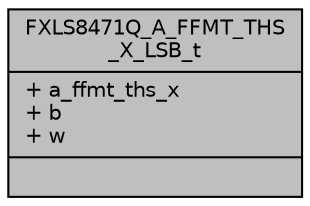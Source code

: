 digraph "FXLS8471Q_A_FFMT_THS_X_LSB_t"
{
  edge [fontname="Helvetica",fontsize="10",labelfontname="Helvetica",labelfontsize="10"];
  node [fontname="Helvetica",fontsize="10",shape=record];
  Node1 [label="{FXLS8471Q_A_FFMT_THS\l_X_LSB_t\n|+ a_ffmt_ths_x\l+ b\l+ w\l|}",height=0.2,width=0.4,color="black", fillcolor="grey75", style="filled", fontcolor="black"];
}
